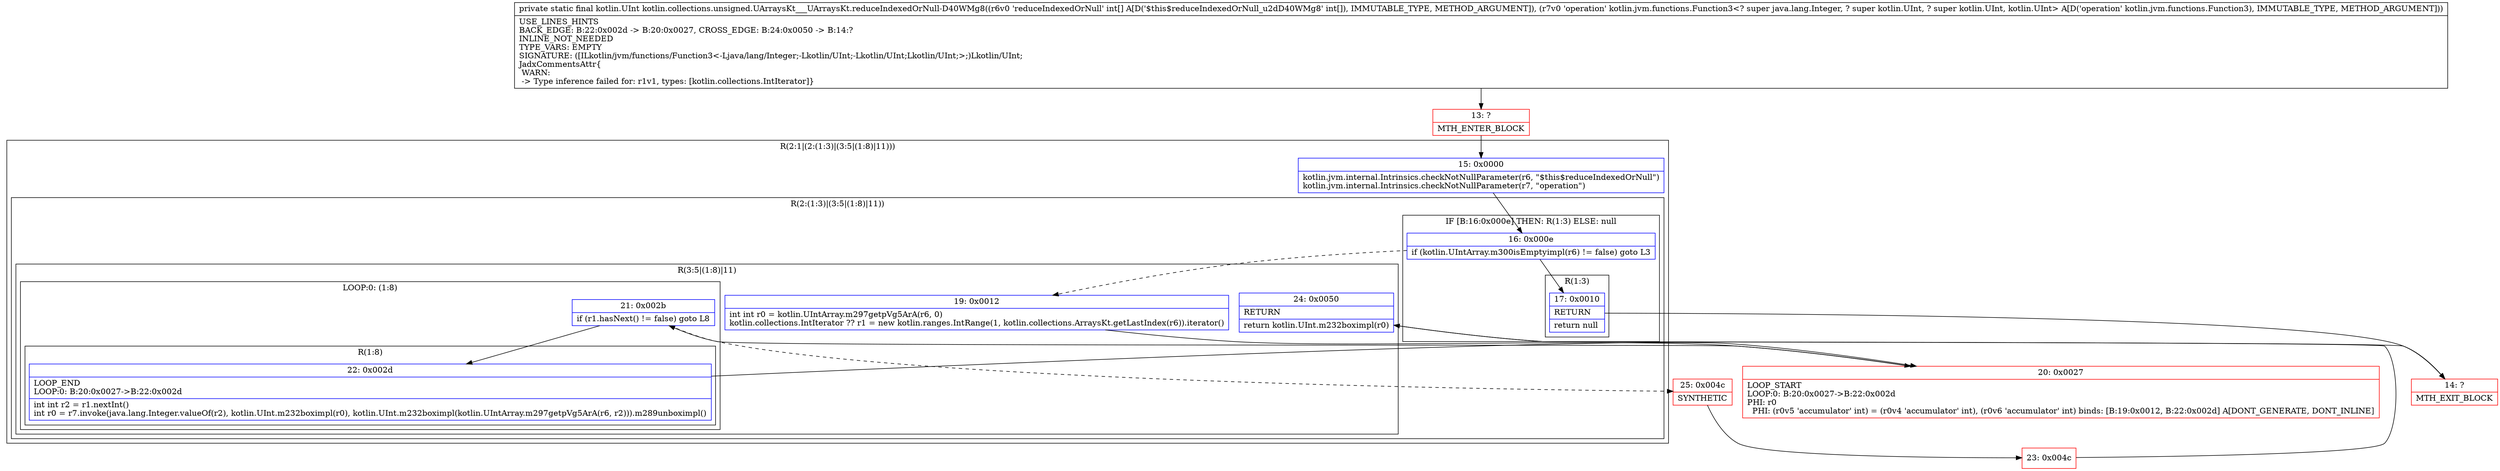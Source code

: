 digraph "CFG forkotlin.collections.unsigned.UArraysKt___UArraysKt.reduceIndexedOrNull\-D40WMg8([ILkotlin\/jvm\/functions\/Function3;)Lkotlin\/UInt;" {
subgraph cluster_Region_647853917 {
label = "R(2:1|(2:(1:3)|(3:5|(1:8)|11)))";
node [shape=record,color=blue];
Node_15 [shape=record,label="{15\:\ 0x0000|kotlin.jvm.internal.Intrinsics.checkNotNullParameter(r6, \"$this$reduceIndexedOrNull\")\lkotlin.jvm.internal.Intrinsics.checkNotNullParameter(r7, \"operation\")\l}"];
subgraph cluster_Region_1751578641 {
label = "R(2:(1:3)|(3:5|(1:8)|11))";
node [shape=record,color=blue];
subgraph cluster_IfRegion_774810915 {
label = "IF [B:16:0x000e] THEN: R(1:3) ELSE: null";
node [shape=record,color=blue];
Node_16 [shape=record,label="{16\:\ 0x000e|if (kotlin.UIntArray.m300isEmptyimpl(r6) != false) goto L3\l}"];
subgraph cluster_Region_595172499 {
label = "R(1:3)";
node [shape=record,color=blue];
Node_17 [shape=record,label="{17\:\ 0x0010|RETURN\l|return null\l}"];
}
}
subgraph cluster_Region_983481215 {
label = "R(3:5|(1:8)|11)";
node [shape=record,color=blue];
Node_19 [shape=record,label="{19\:\ 0x0012|int int r0 = kotlin.UIntArray.m297getpVg5ArA(r6, 0)\lkotlin.collections.IntIterator ?? r1 = new kotlin.ranges.IntRange(1, kotlin.collections.ArraysKt.getLastIndex(r6)).iterator()\l}"];
subgraph cluster_LoopRegion_1216450758 {
label = "LOOP:0: (1:8)";
node [shape=record,color=blue];
Node_21 [shape=record,label="{21\:\ 0x002b|if (r1.hasNext() != false) goto L8\l}"];
subgraph cluster_Region_998234819 {
label = "R(1:8)";
node [shape=record,color=blue];
Node_22 [shape=record,label="{22\:\ 0x002d|LOOP_END\lLOOP:0: B:20:0x0027\-\>B:22:0x002d\l|int int r2 = r1.nextInt()\lint r0 = r7.invoke(java.lang.Integer.valueOf(r2), kotlin.UInt.m232boximpl(r0), kotlin.UInt.m232boximpl(kotlin.UIntArray.m297getpVg5ArA(r6, r2))).m289unboximpl()\l}"];
}
}
Node_24 [shape=record,label="{24\:\ 0x0050|RETURN\l|return kotlin.UInt.m232boximpl(r0)\l}"];
}
}
}
Node_13 [shape=record,color=red,label="{13\:\ ?|MTH_ENTER_BLOCK\l}"];
Node_14 [shape=record,color=red,label="{14\:\ ?|MTH_EXIT_BLOCK\l}"];
Node_20 [shape=record,color=red,label="{20\:\ 0x0027|LOOP_START\lLOOP:0: B:20:0x0027\-\>B:22:0x002d\lPHI: r0 \l  PHI: (r0v5 'accumulator' int) = (r0v4 'accumulator' int), (r0v6 'accumulator' int) binds: [B:19:0x0012, B:22:0x002d] A[DONT_GENERATE, DONT_INLINE]\l}"];
Node_25 [shape=record,color=red,label="{25\:\ 0x004c|SYNTHETIC\l}"];
Node_23 [shape=record,color=red,label="{23\:\ 0x004c}"];
MethodNode[shape=record,label="{private static final kotlin.UInt kotlin.collections.unsigned.UArraysKt___UArraysKt.reduceIndexedOrNull\-D40WMg8((r6v0 'reduceIndexedOrNull' int[] A[D('$this$reduceIndexedOrNull_u2dD40WMg8' int[]), IMMUTABLE_TYPE, METHOD_ARGUMENT]), (r7v0 'operation' kotlin.jvm.functions.Function3\<? super java.lang.Integer, ? super kotlin.UInt, ? super kotlin.UInt, kotlin.UInt\> A[D('operation' kotlin.jvm.functions.Function3), IMMUTABLE_TYPE, METHOD_ARGUMENT]))  | USE_LINES_HINTS\lBACK_EDGE: B:22:0x002d \-\> B:20:0x0027, CROSS_EDGE: B:24:0x0050 \-\> B:14:?\lINLINE_NOT_NEEDED\lTYPE_VARS: EMPTY\lSIGNATURE: ([ILkotlin\/jvm\/functions\/Function3\<\-Ljava\/lang\/Integer;\-Lkotlin\/UInt;\-Lkotlin\/UInt;Lkotlin\/UInt;\>;)Lkotlin\/UInt;\lJadxCommentsAttr\{\l WARN: \l \-\> Type inference failed for: r1v1, types: [kotlin.collections.IntIterator]\}\l}"];
MethodNode -> Node_13;Node_15 -> Node_16;
Node_16 -> Node_17;
Node_16 -> Node_19[style=dashed];
Node_17 -> Node_14;
Node_19 -> Node_20;
Node_21 -> Node_22;
Node_21 -> Node_25[style=dashed];
Node_22 -> Node_20;
Node_24 -> Node_14;
Node_13 -> Node_15;
Node_20 -> Node_21;
Node_25 -> Node_23;
Node_23 -> Node_24;
}

